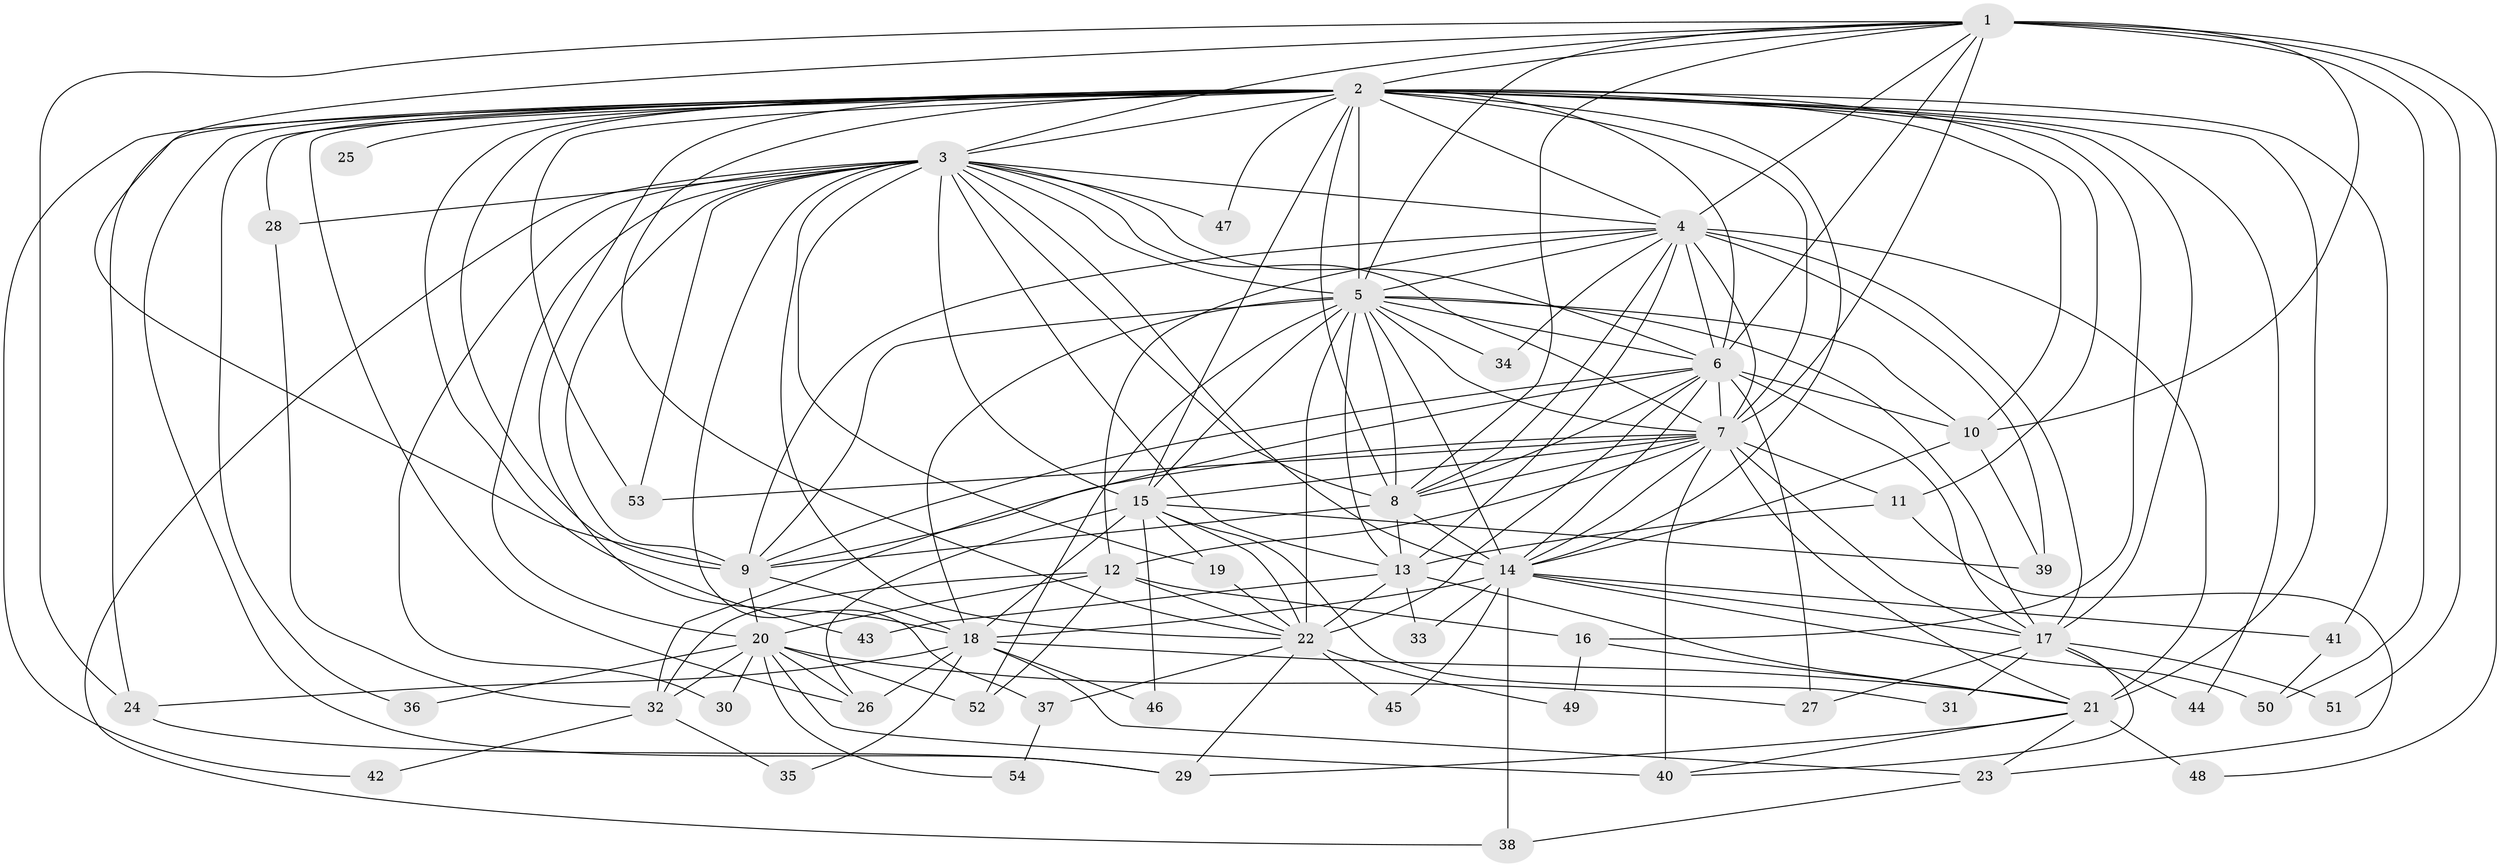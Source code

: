 // original degree distribution, {15: 0.007518796992481203, 40: 0.007518796992481203, 25: 0.022556390977443608, 27: 0.007518796992481203, 22: 0.007518796992481203, 17: 0.007518796992481203, 24: 0.007518796992481203, 16: 0.007518796992481203, 5: 0.045112781954887216, 2: 0.5714285714285714, 4: 0.07518796992481203, 7: 0.015037593984962405, 8: 0.007518796992481203, 3: 0.18796992481203006, 6: 0.007518796992481203, 10: 0.007518796992481203, 11: 0.007518796992481203}
// Generated by graph-tools (version 1.1) at 2025/49/03/04/25 22:49:22]
// undirected, 54 vertices, 171 edges
graph export_dot {
  node [color=gray90,style=filled];
  1;
  2;
  3;
  4;
  5;
  6;
  7;
  8;
  9;
  10;
  11;
  12;
  13;
  14;
  15;
  16;
  17;
  18;
  19;
  20;
  21;
  22;
  23;
  24;
  25;
  26;
  27;
  28;
  29;
  30;
  31;
  32;
  33;
  34;
  35;
  36;
  37;
  38;
  39;
  40;
  41;
  42;
  43;
  44;
  45;
  46;
  47;
  48;
  49;
  50;
  51;
  52;
  53;
  54;
  1 -- 2 [weight=1.0];
  1 -- 3 [weight=1.0];
  1 -- 4 [weight=1.0];
  1 -- 5 [weight=2.0];
  1 -- 6 [weight=1.0];
  1 -- 7 [weight=2.0];
  1 -- 8 [weight=1.0];
  1 -- 9 [weight=1.0];
  1 -- 10 [weight=1.0];
  1 -- 24 [weight=1.0];
  1 -- 48 [weight=1.0];
  1 -- 50 [weight=1.0];
  1 -- 51 [weight=1.0];
  2 -- 3 [weight=1.0];
  2 -- 4 [weight=1.0];
  2 -- 5 [weight=2.0];
  2 -- 6 [weight=2.0];
  2 -- 7 [weight=1.0];
  2 -- 8 [weight=2.0];
  2 -- 9 [weight=1.0];
  2 -- 10 [weight=2.0];
  2 -- 11 [weight=1.0];
  2 -- 14 [weight=3.0];
  2 -- 15 [weight=1.0];
  2 -- 16 [weight=1.0];
  2 -- 17 [weight=1.0];
  2 -- 18 [weight=1.0];
  2 -- 21 [weight=3.0];
  2 -- 22 [weight=1.0];
  2 -- 24 [weight=2.0];
  2 -- 25 [weight=1.0];
  2 -- 26 [weight=1.0];
  2 -- 28 [weight=1.0];
  2 -- 29 [weight=1.0];
  2 -- 36 [weight=1.0];
  2 -- 41 [weight=1.0];
  2 -- 42 [weight=1.0];
  2 -- 43 [weight=1.0];
  2 -- 44 [weight=1.0];
  2 -- 47 [weight=1.0];
  2 -- 53 [weight=1.0];
  3 -- 4 [weight=1.0];
  3 -- 5 [weight=2.0];
  3 -- 6 [weight=1.0];
  3 -- 7 [weight=1.0];
  3 -- 8 [weight=1.0];
  3 -- 9 [weight=2.0];
  3 -- 13 [weight=1.0];
  3 -- 14 [weight=1.0];
  3 -- 15 [weight=2.0];
  3 -- 19 [weight=1.0];
  3 -- 20 [weight=2.0];
  3 -- 22 [weight=2.0];
  3 -- 28 [weight=1.0];
  3 -- 30 [weight=1.0];
  3 -- 37 [weight=1.0];
  3 -- 38 [weight=1.0];
  3 -- 47 [weight=1.0];
  3 -- 53 [weight=1.0];
  4 -- 5 [weight=2.0];
  4 -- 6 [weight=2.0];
  4 -- 7 [weight=2.0];
  4 -- 8 [weight=1.0];
  4 -- 9 [weight=1.0];
  4 -- 12 [weight=1.0];
  4 -- 13 [weight=1.0];
  4 -- 17 [weight=2.0];
  4 -- 21 [weight=9.0];
  4 -- 34 [weight=2.0];
  4 -- 39 [weight=1.0];
  5 -- 6 [weight=2.0];
  5 -- 7 [weight=2.0];
  5 -- 8 [weight=3.0];
  5 -- 9 [weight=3.0];
  5 -- 10 [weight=1.0];
  5 -- 13 [weight=1.0];
  5 -- 14 [weight=3.0];
  5 -- 15 [weight=7.0];
  5 -- 17 [weight=1.0];
  5 -- 18 [weight=1.0];
  5 -- 22 [weight=9.0];
  5 -- 34 [weight=1.0];
  5 -- 52 [weight=1.0];
  6 -- 7 [weight=1.0];
  6 -- 8 [weight=1.0];
  6 -- 9 [weight=1.0];
  6 -- 10 [weight=1.0];
  6 -- 14 [weight=1.0];
  6 -- 17 [weight=1.0];
  6 -- 22 [weight=1.0];
  6 -- 27 [weight=2.0];
  6 -- 32 [weight=1.0];
  7 -- 8 [weight=1.0];
  7 -- 9 [weight=2.0];
  7 -- 11 [weight=1.0];
  7 -- 12 [weight=1.0];
  7 -- 14 [weight=1.0];
  7 -- 15 [weight=2.0];
  7 -- 17 [weight=1.0];
  7 -- 21 [weight=1.0];
  7 -- 40 [weight=3.0];
  7 -- 53 [weight=1.0];
  8 -- 9 [weight=1.0];
  8 -- 13 [weight=1.0];
  8 -- 14 [weight=13.0];
  9 -- 18 [weight=1.0];
  9 -- 20 [weight=3.0];
  10 -- 14 [weight=2.0];
  10 -- 39 [weight=1.0];
  11 -- 13 [weight=1.0];
  11 -- 23 [weight=1.0];
  12 -- 16 [weight=1.0];
  12 -- 20 [weight=2.0];
  12 -- 22 [weight=2.0];
  12 -- 32 [weight=1.0];
  12 -- 52 [weight=1.0];
  13 -- 21 [weight=1.0];
  13 -- 22 [weight=1.0];
  13 -- 33 [weight=1.0];
  13 -- 43 [weight=1.0];
  14 -- 17 [weight=1.0];
  14 -- 18 [weight=2.0];
  14 -- 33 [weight=1.0];
  14 -- 38 [weight=1.0];
  14 -- 41 [weight=1.0];
  14 -- 45 [weight=1.0];
  14 -- 50 [weight=1.0];
  15 -- 18 [weight=1.0];
  15 -- 19 [weight=1.0];
  15 -- 22 [weight=1.0];
  15 -- 26 [weight=1.0];
  15 -- 31 [weight=1.0];
  15 -- 39 [weight=1.0];
  15 -- 46 [weight=1.0];
  16 -- 21 [weight=1.0];
  16 -- 49 [weight=1.0];
  17 -- 27 [weight=1.0];
  17 -- 31 [weight=1.0];
  17 -- 40 [weight=1.0];
  17 -- 44 [weight=1.0];
  17 -- 51 [weight=1.0];
  18 -- 21 [weight=1.0];
  18 -- 23 [weight=1.0];
  18 -- 24 [weight=2.0];
  18 -- 26 [weight=1.0];
  18 -- 35 [weight=1.0];
  18 -- 46 [weight=1.0];
  19 -- 22 [weight=1.0];
  20 -- 26 [weight=1.0];
  20 -- 27 [weight=1.0];
  20 -- 30 [weight=1.0];
  20 -- 32 [weight=1.0];
  20 -- 36 [weight=1.0];
  20 -- 40 [weight=1.0];
  20 -- 52 [weight=1.0];
  20 -- 54 [weight=1.0];
  21 -- 23 [weight=1.0];
  21 -- 29 [weight=1.0];
  21 -- 40 [weight=2.0];
  21 -- 48 [weight=1.0];
  22 -- 29 [weight=1.0];
  22 -- 37 [weight=1.0];
  22 -- 45 [weight=1.0];
  22 -- 49 [weight=1.0];
  23 -- 38 [weight=1.0];
  24 -- 29 [weight=1.0];
  28 -- 32 [weight=1.0];
  32 -- 35 [weight=1.0];
  32 -- 42 [weight=1.0];
  37 -- 54 [weight=1.0];
  41 -- 50 [weight=1.0];
}
